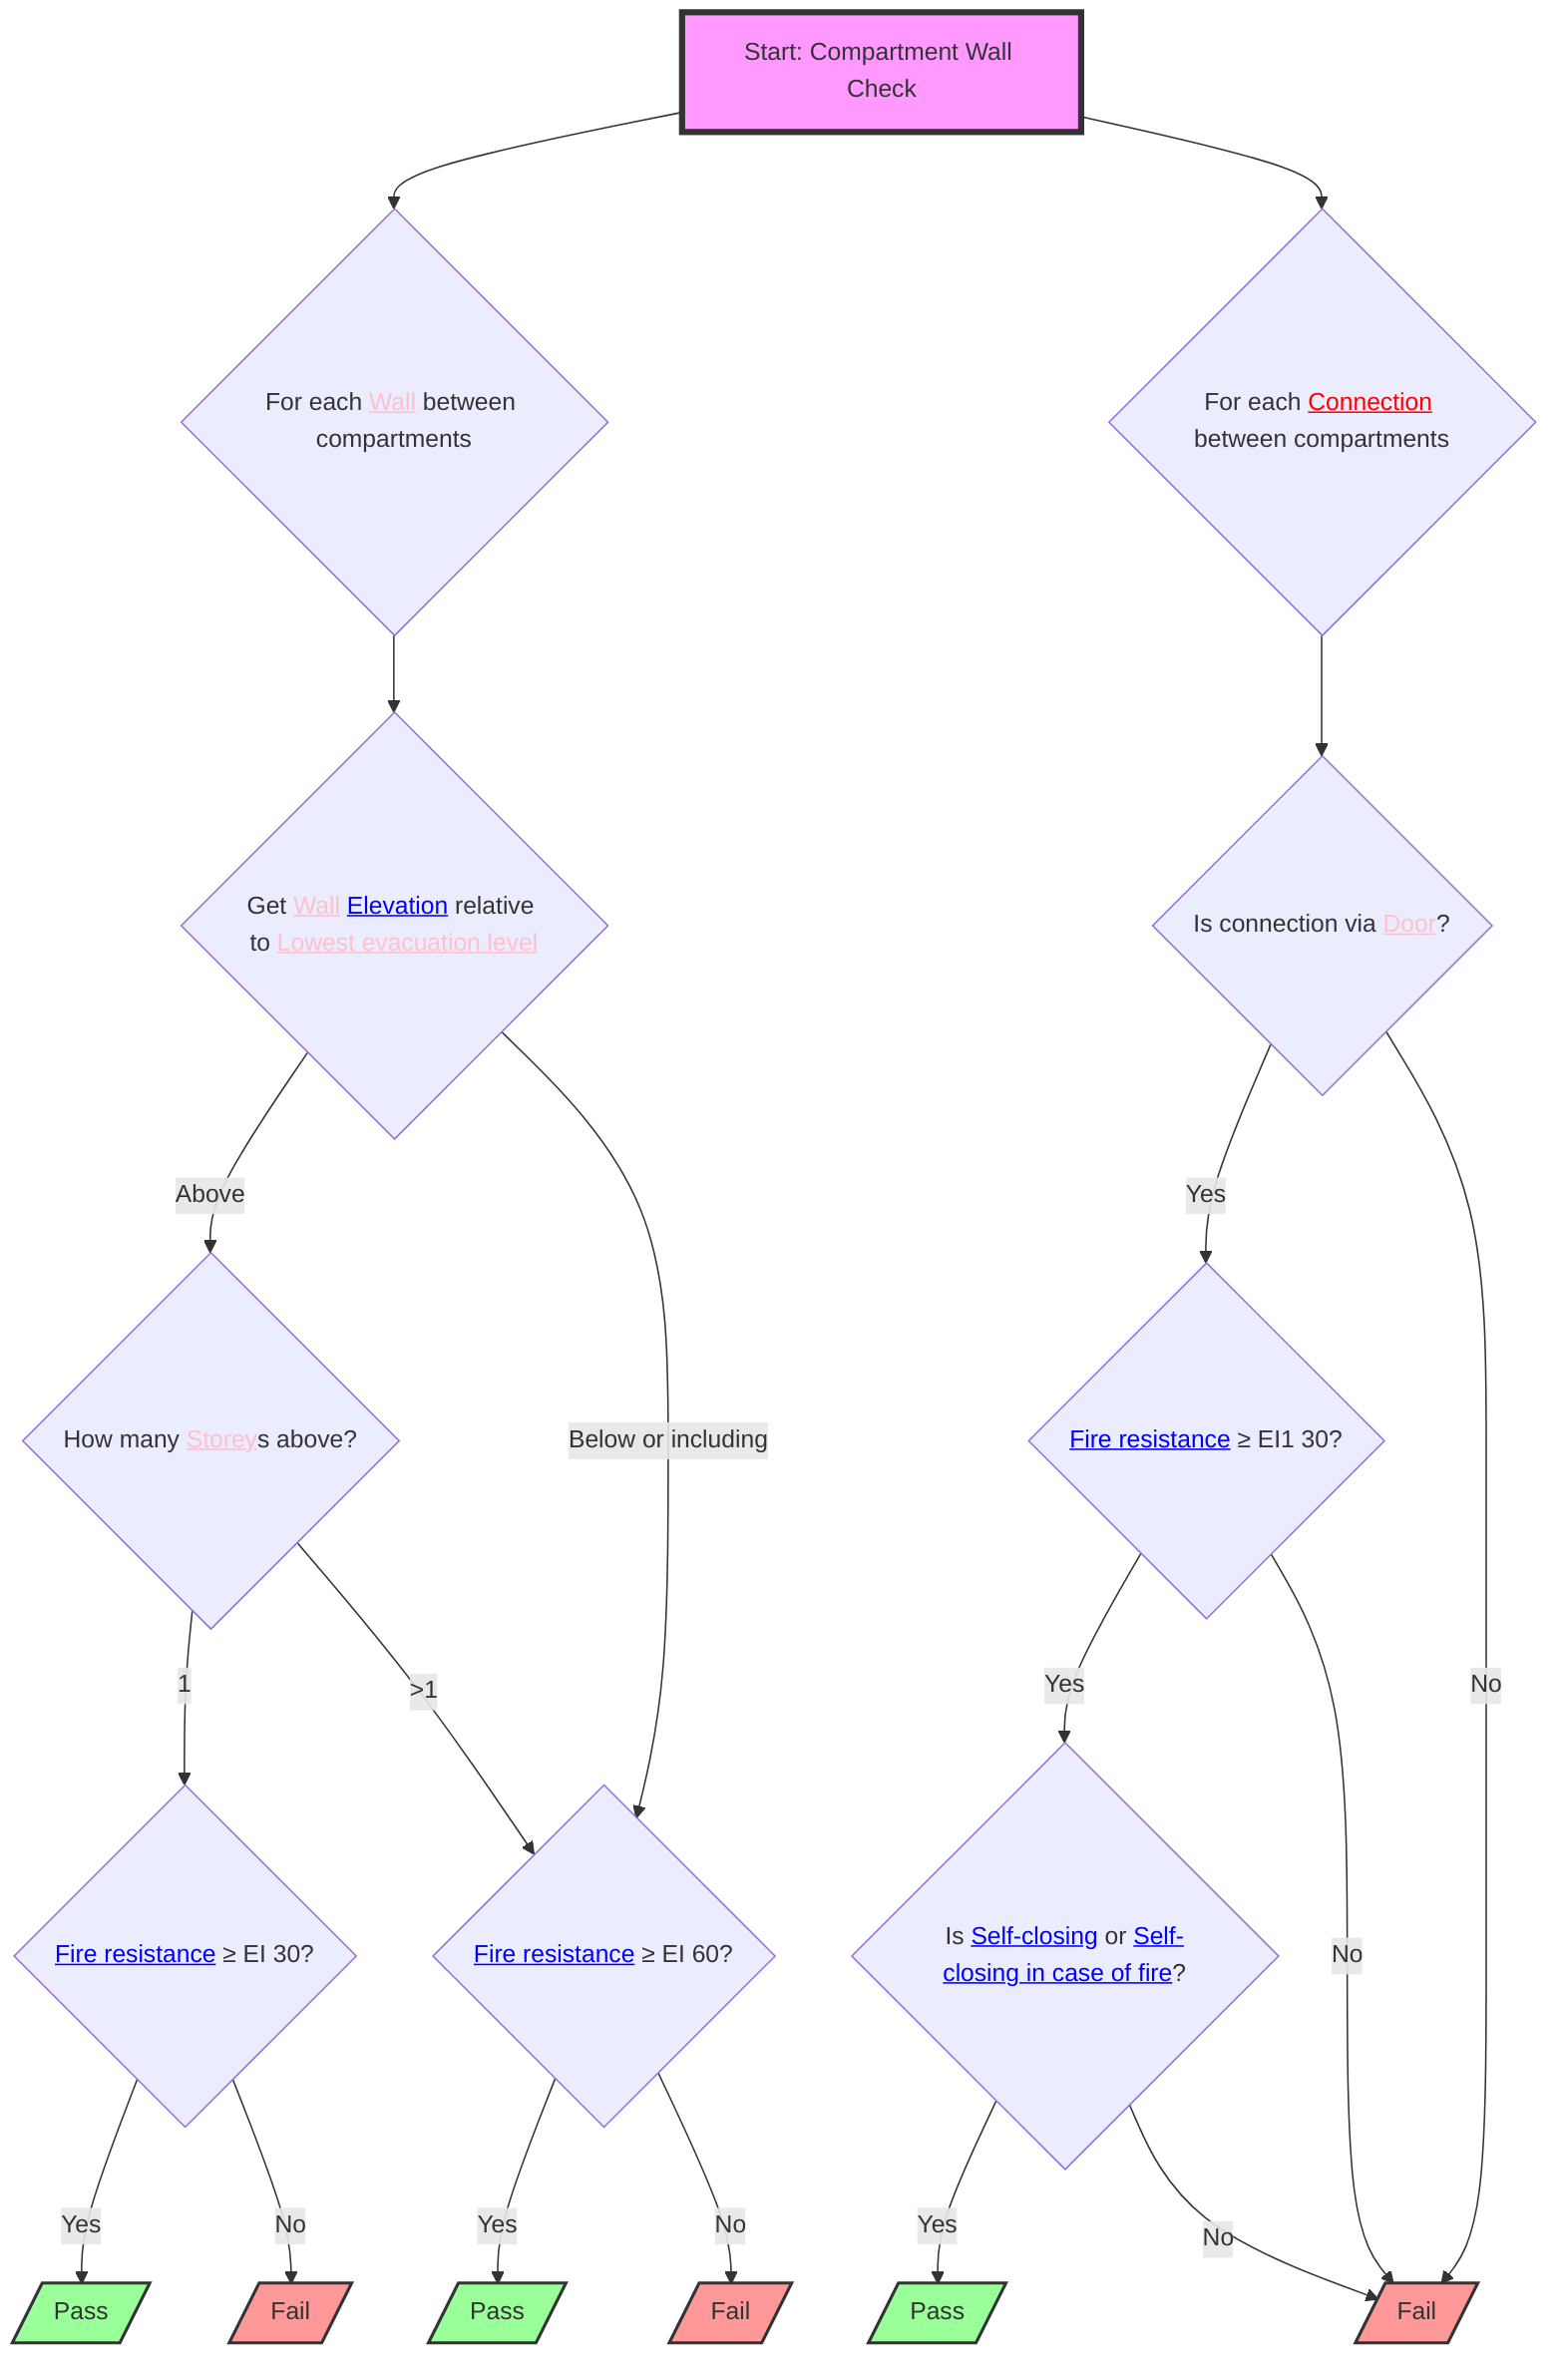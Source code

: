 flowchart TD
    S1["Start: Compartment Wall Check"] --> A{"For each <a href="http://example.com/firebimbuilding#Wall" style="color:pink;">Wall</a> between compartments"} & B{"For each <a href="http://example.com/firebimbuilding#Connection" style="color:red;">Connection</a> between compartments"}
    A --> C{"Get <a href="http://example.com/firebimbuilding#Wall" style="color:pink;">Wall</a> <a href="http://example.com/firebimbuilding#Elevation" style="color:blue">Elevation</a> relative to <a href="http://example.com/firebimbuilding#FireResistance" style="color:pink">Lowest evacuation level</a>"}
    C -- Above --> D{"How many <a href="http://example.com/firebimbuilding#Storey" style="color:pink;">Storey</a>s above?"}
    C -- Below or including --> G{"<a href="http://example.com/firebimbuilding#FireResistance" style="color:blue">Fire resistance</a> ≥ EI 60?"}
    D -- 1 --> F{"<a href="http://example.com/firebimbuilding#FireResistance" style="color:blue;">Fire resistance</a> ≥ EI 30?"}
    D -- &gt;1 --> G
    F -- Yes --> H[/"Pass"/]
    F -- No --> I[/"Fail"/]
    G -- Yes --> J[/"Pass"/]
    G -- No --> K[/"Fail"/]
    B --> N{"Is connection via <a href="http://example.com/firebimbuilding#Door" style="color:pink;">Door</a>?"}
    N -- Yes --> O{"<a href="http://example.com/firebimbuilding#FireResistance" style="color:blue;">Fire resistance</a> ≥ EI1 30?"}
    O -- Yes --> P{"Is <a href="http://example.com/firebimbuilding#SelfClosing" style="color:blue;">Self-closing</a> or <a href="http://example.com/firebimbuilding#SelfClosingInCaseOfFire" style="color:blue">Self-closing in case of fire</a>?"}
    P -- Yes --> Q[/"Pass"/]
    P -- No --> R[/"Fail"/]
    N -- No --> R
    O -- No --> R

     S1:::startClass
     H:::passClass
     I:::failClass
     J:::passClass
     K:::failClass
     Q:::passClass
     R:::failClass
    classDef startClass fill:#f9f,stroke:#333,stroke-width:4px
    classDef passClass fill:#9f9,stroke:#333,stroke-width:2px
    classDef failClass fill:#f99,stroke:#333,stroke-width:2px
